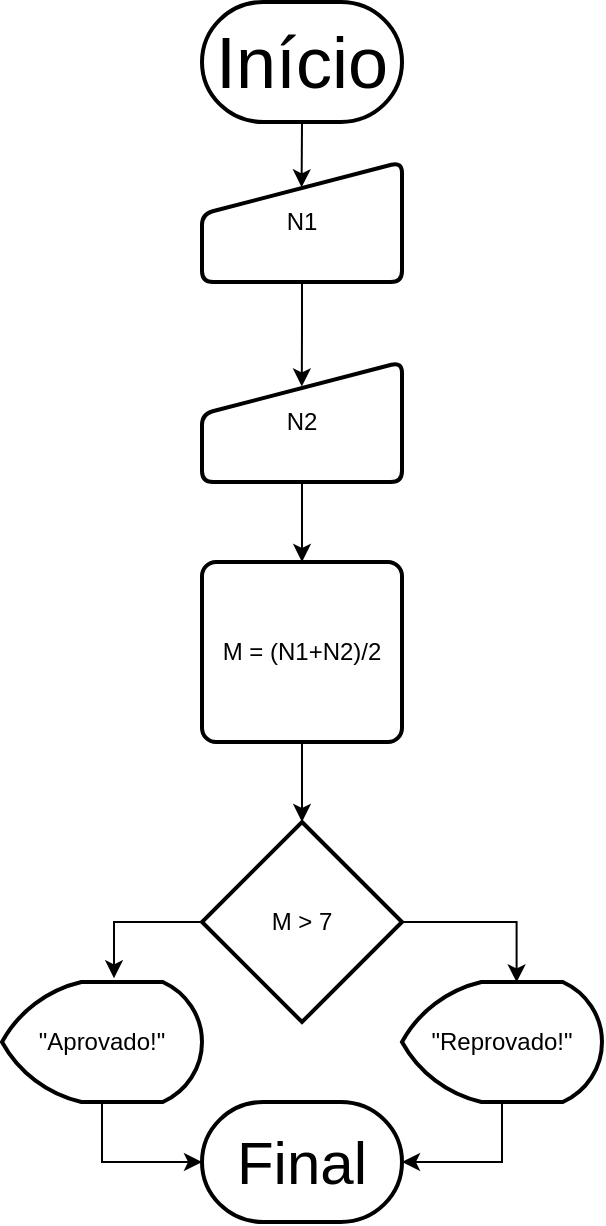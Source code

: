 <mxfile version="24.7.10">
  <diagram name="Página-1" id="pTsllFE2ss0OJUp7zo2t">
    <mxGraphModel dx="1195" dy="660" grid="1" gridSize="10" guides="1" tooltips="1" connect="1" arrows="1" fold="1" page="1" pageScale="1" pageWidth="827" pageHeight="1169" math="0" shadow="0">
      <root>
        <mxCell id="0" />
        <mxCell id="1" parent="0" />
        <mxCell id="MguHC6k_voEIsx5IkF6q-2" value="N1" style="html=1;strokeWidth=2;shape=manualInput;whiteSpace=wrap;rounded=1;size=26;arcSize=11;" vertex="1" parent="1">
          <mxGeometry x="364" y="90" width="100" height="60" as="geometry" />
        </mxCell>
        <mxCell id="MguHC6k_voEIsx5IkF6q-21" style="edgeStyle=orthogonalEdgeStyle;rounded=0;orthogonalLoop=1;jettySize=auto;html=1;exitX=0.5;exitY=1;exitDx=0;exitDy=0;entryX=0.5;entryY=0;entryDx=0;entryDy=0;" edge="1" parent="1" source="MguHC6k_voEIsx5IkF6q-3" target="MguHC6k_voEIsx5IkF6q-6">
          <mxGeometry relative="1" as="geometry" />
        </mxCell>
        <mxCell id="MguHC6k_voEIsx5IkF6q-3" value="&lt;div&gt;N2&lt;/div&gt;" style="html=1;strokeWidth=2;shape=manualInput;whiteSpace=wrap;rounded=1;size=26;arcSize=11;" vertex="1" parent="1">
          <mxGeometry x="364" y="190" width="100" height="60" as="geometry" />
        </mxCell>
        <mxCell id="MguHC6k_voEIsx5IkF6q-18" style="edgeStyle=orthogonalEdgeStyle;rounded=0;orthogonalLoop=1;jettySize=auto;html=1;exitX=0.5;exitY=1;exitDx=0;exitDy=0;exitPerimeter=0;entryX=0.498;entryY=0.211;entryDx=0;entryDy=0;entryPerimeter=0;" edge="1" parent="1" source="MguHC6k_voEIsx5IkF6q-5" target="MguHC6k_voEIsx5IkF6q-2">
          <mxGeometry relative="1" as="geometry" />
        </mxCell>
        <mxCell id="MguHC6k_voEIsx5IkF6q-5" value="&lt;div style=&quot;font-size: 13px;&quot;&gt;&lt;font style=&quot;font-size: 36px;&quot;&gt;Início&lt;/font&gt;&lt;/div&gt;" style="strokeWidth=2;html=1;shape=mxgraph.flowchart.terminator;whiteSpace=wrap;" vertex="1" parent="1">
          <mxGeometry x="364" y="10" width="100" height="60" as="geometry" />
        </mxCell>
        <mxCell id="MguHC6k_voEIsx5IkF6q-22" value="" style="edgeStyle=orthogonalEdgeStyle;rounded=0;orthogonalLoop=1;jettySize=auto;html=1;" edge="1" parent="1" source="MguHC6k_voEIsx5IkF6q-6" target="MguHC6k_voEIsx5IkF6q-10">
          <mxGeometry relative="1" as="geometry" />
        </mxCell>
        <mxCell id="MguHC6k_voEIsx5IkF6q-6" value="M = (N1+N2)/2" style="rounded=1;whiteSpace=wrap;html=1;absoluteArcSize=1;arcSize=14;strokeWidth=2;" vertex="1" parent="1">
          <mxGeometry x="364" y="290" width="100" height="90" as="geometry" />
        </mxCell>
        <mxCell id="MguHC6k_voEIsx5IkF6q-10" value="M &amp;gt; 7" style="strokeWidth=2;html=1;shape=mxgraph.flowchart.decision;whiteSpace=wrap;" vertex="1" parent="1">
          <mxGeometry x="364" y="420" width="100" height="100" as="geometry" />
        </mxCell>
        <mxCell id="MguHC6k_voEIsx5IkF6q-11" value="&quot;Reprovado!&quot;" style="strokeWidth=2;html=1;shape=mxgraph.flowchart.display;whiteSpace=wrap;" vertex="1" parent="1">
          <mxGeometry x="464" y="500" width="100" height="60" as="geometry" />
        </mxCell>
        <mxCell id="MguHC6k_voEIsx5IkF6q-12" value="&quot;Aprovado!&quot;" style="strokeWidth=2;html=1;shape=mxgraph.flowchart.display;whiteSpace=wrap;" vertex="1" parent="1">
          <mxGeometry x="264" y="500" width="100" height="60" as="geometry" />
        </mxCell>
        <mxCell id="MguHC6k_voEIsx5IkF6q-13" style="edgeStyle=orthogonalEdgeStyle;rounded=0;orthogonalLoop=1;jettySize=auto;html=1;exitX=1;exitY=0.5;exitDx=0;exitDy=0;exitPerimeter=0;entryX=0.573;entryY=0.003;entryDx=0;entryDy=0;entryPerimeter=0;" edge="1" parent="1" source="MguHC6k_voEIsx5IkF6q-10" target="MguHC6k_voEIsx5IkF6q-11">
          <mxGeometry relative="1" as="geometry" />
        </mxCell>
        <mxCell id="MguHC6k_voEIsx5IkF6q-14" style="edgeStyle=orthogonalEdgeStyle;rounded=0;orthogonalLoop=1;jettySize=auto;html=1;exitX=0;exitY=0.5;exitDx=0;exitDy=0;exitPerimeter=0;entryX=0.56;entryY=-0.031;entryDx=0;entryDy=0;entryPerimeter=0;" edge="1" parent="1" source="MguHC6k_voEIsx5IkF6q-10" target="MguHC6k_voEIsx5IkF6q-12">
          <mxGeometry relative="1" as="geometry" />
        </mxCell>
        <mxCell id="MguHC6k_voEIsx5IkF6q-24" value="&lt;font style=&quot;font-size: 30px;&quot;&gt;Final&lt;/font&gt;" style="strokeWidth=2;html=1;shape=mxgraph.flowchart.terminator;whiteSpace=wrap;" vertex="1" parent="1">
          <mxGeometry x="364" y="560" width="100" height="60" as="geometry" />
        </mxCell>
        <mxCell id="MguHC6k_voEIsx5IkF6q-25" style="edgeStyle=orthogonalEdgeStyle;rounded=0;orthogonalLoop=1;jettySize=auto;html=1;exitX=0.5;exitY=1;exitDx=0;exitDy=0;exitPerimeter=0;entryX=1;entryY=0.5;entryDx=0;entryDy=0;entryPerimeter=0;" edge="1" parent="1" source="MguHC6k_voEIsx5IkF6q-11" target="MguHC6k_voEIsx5IkF6q-24">
          <mxGeometry relative="1" as="geometry" />
        </mxCell>
        <mxCell id="MguHC6k_voEIsx5IkF6q-26" style="edgeStyle=orthogonalEdgeStyle;rounded=0;orthogonalLoop=1;jettySize=auto;html=1;exitX=0.5;exitY=1;exitDx=0;exitDy=0;exitPerimeter=0;entryX=0;entryY=0.5;entryDx=0;entryDy=0;entryPerimeter=0;" edge="1" parent="1" source="MguHC6k_voEIsx5IkF6q-12" target="MguHC6k_voEIsx5IkF6q-24">
          <mxGeometry relative="1" as="geometry" />
        </mxCell>
        <mxCell id="MguHC6k_voEIsx5IkF6q-29" style="edgeStyle=orthogonalEdgeStyle;rounded=0;orthogonalLoop=1;jettySize=auto;html=1;entryX=0.499;entryY=0.204;entryDx=0;entryDy=0;entryPerimeter=0;" edge="1" parent="1" source="MguHC6k_voEIsx5IkF6q-2" target="MguHC6k_voEIsx5IkF6q-3">
          <mxGeometry relative="1" as="geometry" />
        </mxCell>
      </root>
    </mxGraphModel>
  </diagram>
</mxfile>

